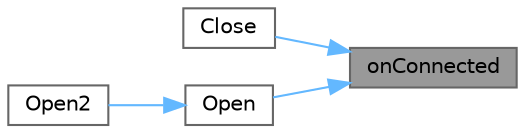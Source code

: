 digraph "onConnected"
{
 // LATEX_PDF_SIZE
  bgcolor="transparent";
  edge [fontname=Helvetica,fontsize=10,labelfontname=Helvetica,labelfontsize=10];
  node [fontname=Helvetica,fontsize=10,shape=box,height=0.2,width=0.4];
  rankdir="RL";
  Node1 [id="Node000001",label="onConnected",height=0.2,width=0.4,color="gray40", fillcolor="grey60", style="filled", fontcolor="black",tooltip="处理连接成功"];
  Node1 -> Node2 [id="edge1_Node000001_Node000002",dir="back",color="steelblue1",style="solid",tooltip=" "];
  Node2 [id="Node000002",label="Close",height=0.2,width=0.4,color="grey40", fillcolor="white", style="filled",URL="$class_c_web_socket_client.html#a8700f41100bbdeb13d0ad1fe6ab20496",tooltip="关闭连接"];
  Node1 -> Node3 [id="edge2_Node000001_Node000003",dir="back",color="steelblue1",style="solid",tooltip=" "];
  Node3 [id="Node000003",label="Open",height=0.2,width=0.4,color="grey40", fillcolor="white", style="filled",URL="$class_c_web_socket_client.html#a30caf2516d5886881522b55fe9168bd2",tooltip="打开指定地址的网络连接"];
  Node3 -> Node4 [id="edge3_Node000003_Node000004",dir="back",color="steelblue1",style="solid",tooltip=" "];
  Node4 [id="Node000004",label="Open2",height=0.2,width=0.4,color="grey40", fillcolor="white", style="filled",URL="$class_c_web_socket_client.html#af28b99e86e383edc1bc190f65aae3176",tooltip="打开指定地址的网络连接"];
}
